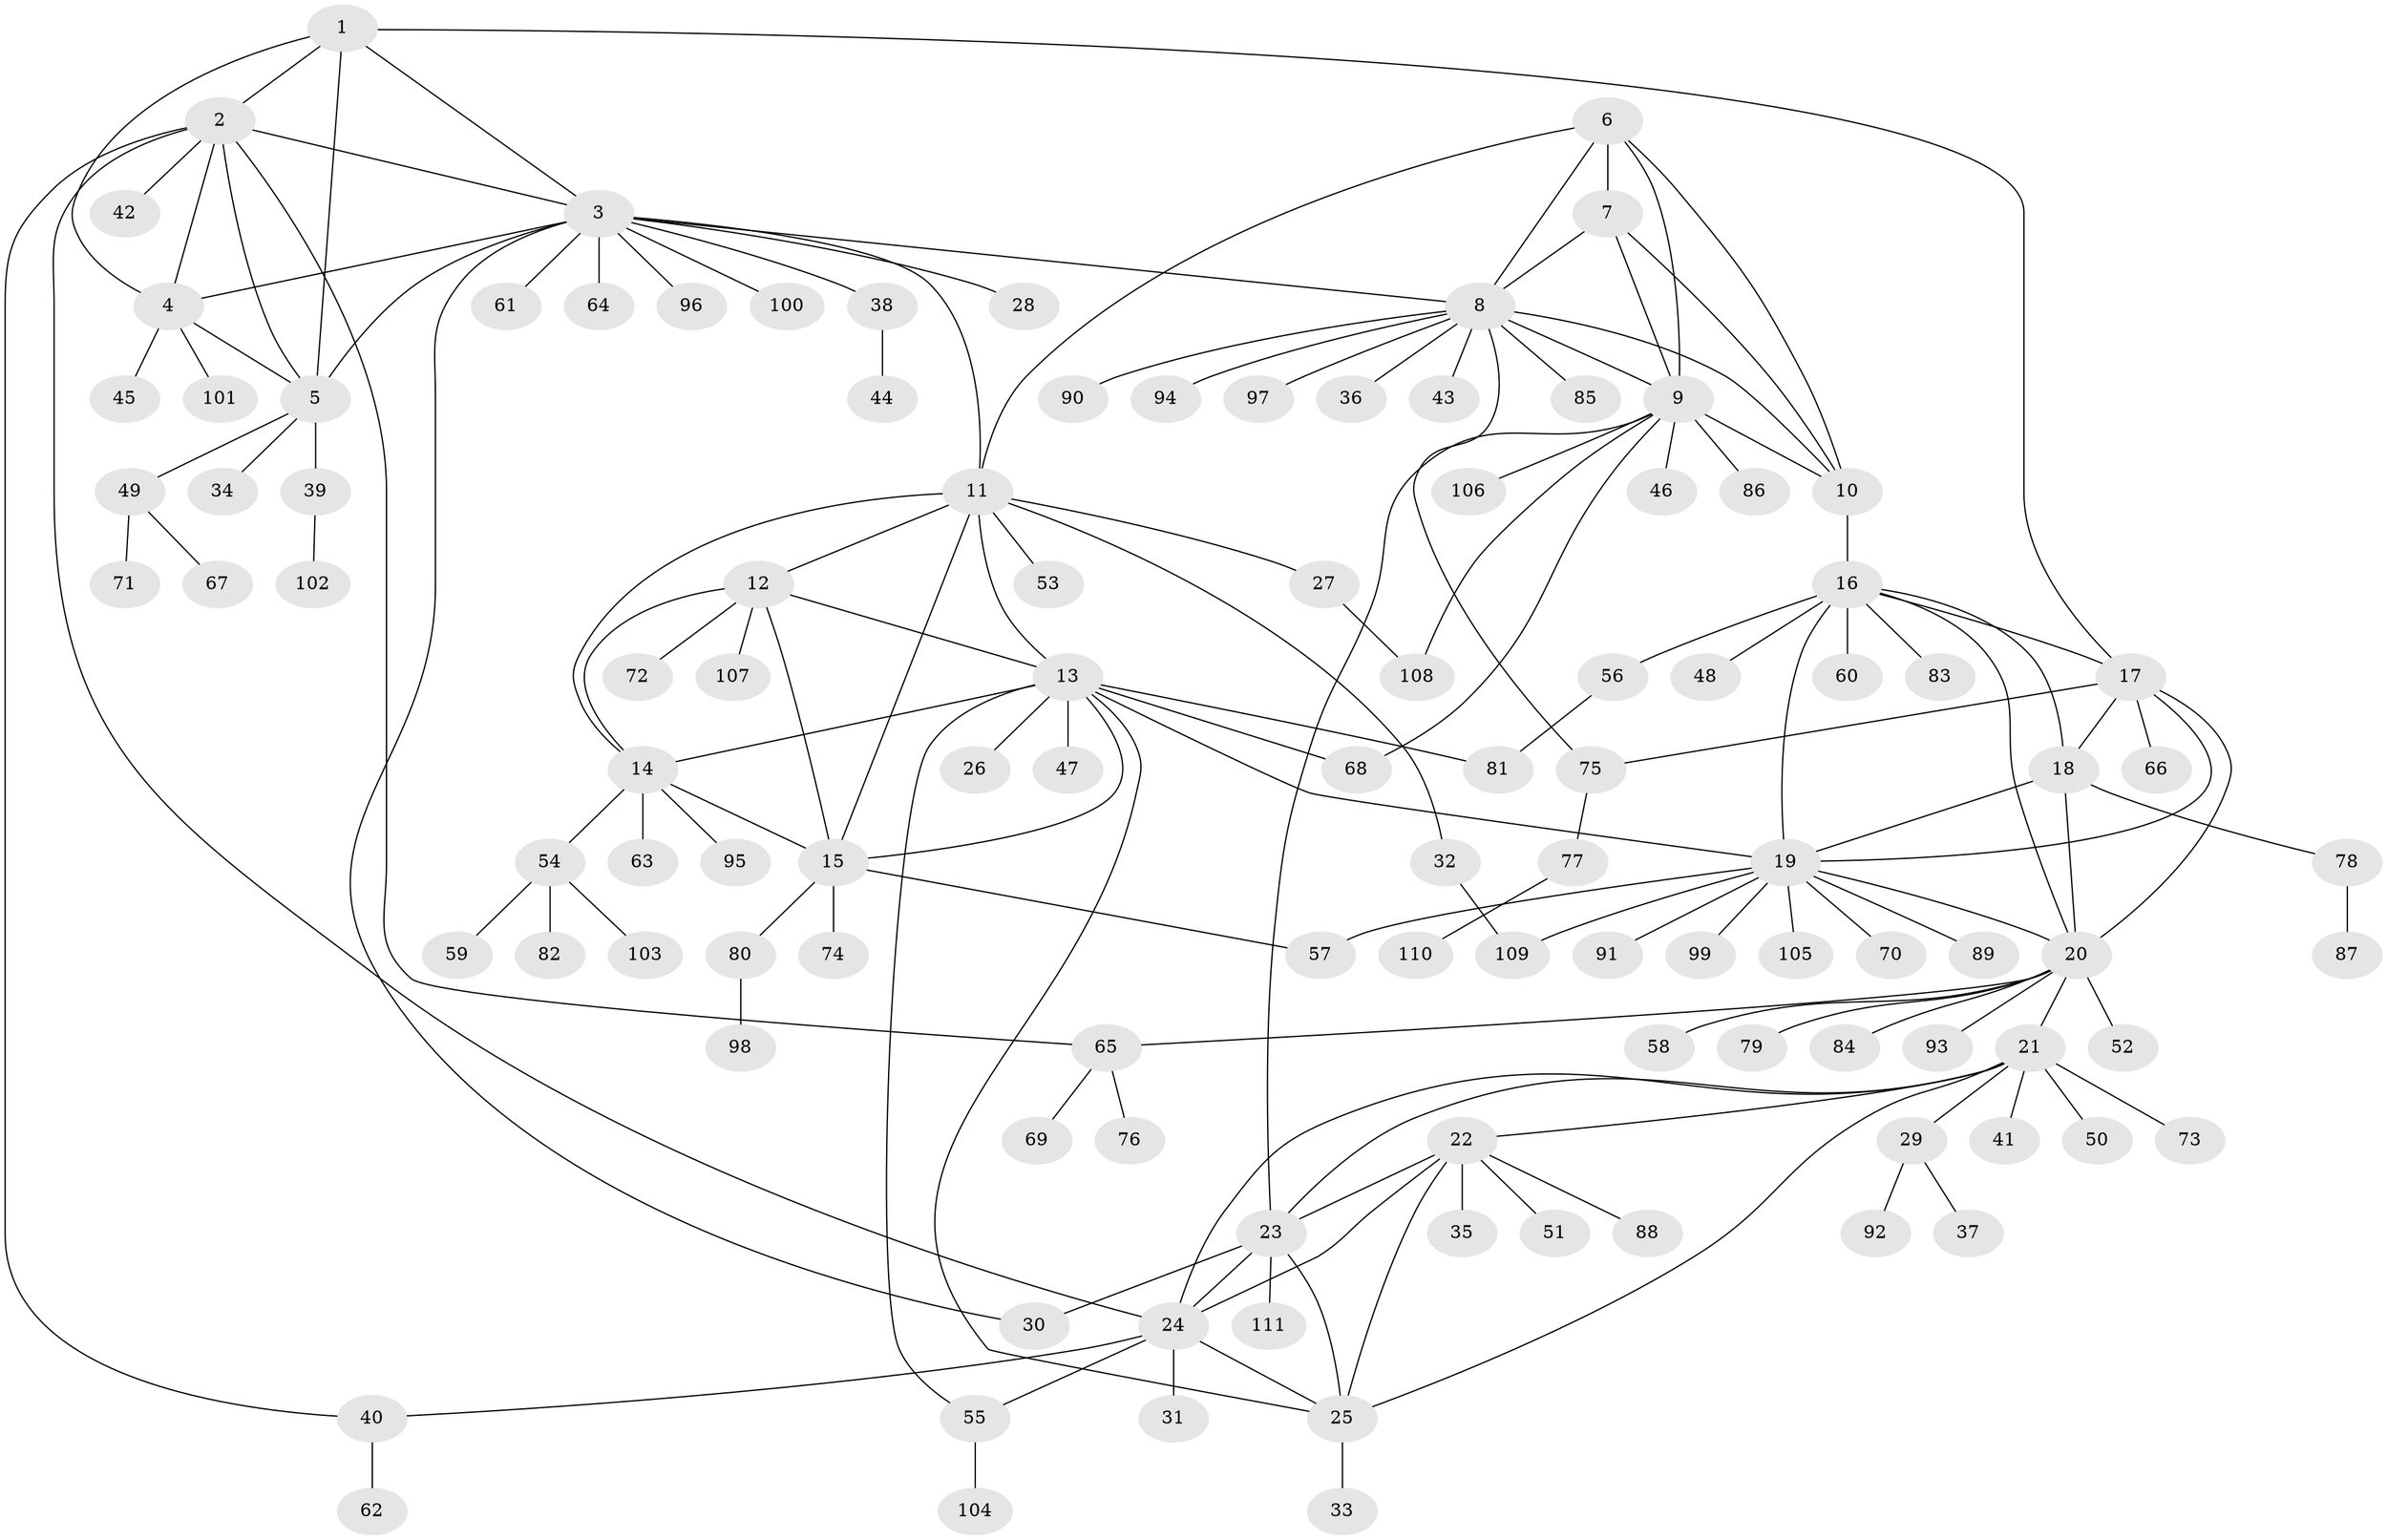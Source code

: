 // Generated by graph-tools (version 1.1) at 2025/11/02/27/25 16:11:33]
// undirected, 111 vertices, 156 edges
graph export_dot {
graph [start="1"]
  node [color=gray90,style=filled];
  1;
  2;
  3;
  4;
  5;
  6;
  7;
  8;
  9;
  10;
  11;
  12;
  13;
  14;
  15;
  16;
  17;
  18;
  19;
  20;
  21;
  22;
  23;
  24;
  25;
  26;
  27;
  28;
  29;
  30;
  31;
  32;
  33;
  34;
  35;
  36;
  37;
  38;
  39;
  40;
  41;
  42;
  43;
  44;
  45;
  46;
  47;
  48;
  49;
  50;
  51;
  52;
  53;
  54;
  55;
  56;
  57;
  58;
  59;
  60;
  61;
  62;
  63;
  64;
  65;
  66;
  67;
  68;
  69;
  70;
  71;
  72;
  73;
  74;
  75;
  76;
  77;
  78;
  79;
  80;
  81;
  82;
  83;
  84;
  85;
  86;
  87;
  88;
  89;
  90;
  91;
  92;
  93;
  94;
  95;
  96;
  97;
  98;
  99;
  100;
  101;
  102;
  103;
  104;
  105;
  106;
  107;
  108;
  109;
  110;
  111;
  1 -- 2;
  1 -- 3;
  1 -- 4;
  1 -- 5;
  1 -- 17;
  2 -- 3;
  2 -- 4;
  2 -- 5;
  2 -- 24;
  2 -- 40;
  2 -- 42;
  2 -- 65;
  3 -- 4;
  3 -- 5;
  3 -- 8;
  3 -- 11;
  3 -- 28;
  3 -- 30;
  3 -- 38;
  3 -- 61;
  3 -- 64;
  3 -- 96;
  3 -- 100;
  4 -- 5;
  4 -- 45;
  4 -- 101;
  5 -- 34;
  5 -- 39;
  5 -- 49;
  6 -- 7;
  6 -- 8;
  6 -- 9;
  6 -- 10;
  6 -- 11;
  7 -- 8;
  7 -- 9;
  7 -- 10;
  8 -- 9;
  8 -- 10;
  8 -- 36;
  8 -- 43;
  8 -- 75;
  8 -- 85;
  8 -- 90;
  8 -- 94;
  8 -- 97;
  9 -- 10;
  9 -- 23;
  9 -- 46;
  9 -- 68;
  9 -- 86;
  9 -- 106;
  9 -- 108;
  10 -- 16;
  11 -- 12;
  11 -- 13;
  11 -- 14;
  11 -- 15;
  11 -- 27;
  11 -- 32;
  11 -- 53;
  12 -- 13;
  12 -- 14;
  12 -- 15;
  12 -- 72;
  12 -- 107;
  13 -- 14;
  13 -- 15;
  13 -- 19;
  13 -- 25;
  13 -- 26;
  13 -- 47;
  13 -- 55;
  13 -- 68;
  13 -- 81;
  14 -- 15;
  14 -- 54;
  14 -- 63;
  14 -- 95;
  15 -- 57;
  15 -- 74;
  15 -- 80;
  16 -- 17;
  16 -- 18;
  16 -- 19;
  16 -- 20;
  16 -- 48;
  16 -- 56;
  16 -- 60;
  16 -- 83;
  17 -- 18;
  17 -- 19;
  17 -- 20;
  17 -- 66;
  17 -- 75;
  18 -- 19;
  18 -- 20;
  18 -- 78;
  19 -- 20;
  19 -- 57;
  19 -- 70;
  19 -- 89;
  19 -- 91;
  19 -- 99;
  19 -- 105;
  19 -- 109;
  20 -- 21;
  20 -- 52;
  20 -- 58;
  20 -- 65;
  20 -- 79;
  20 -- 84;
  20 -- 93;
  21 -- 22;
  21 -- 23;
  21 -- 24;
  21 -- 25;
  21 -- 29;
  21 -- 41;
  21 -- 50;
  21 -- 73;
  22 -- 23;
  22 -- 24;
  22 -- 25;
  22 -- 35;
  22 -- 51;
  22 -- 88;
  23 -- 24;
  23 -- 25;
  23 -- 30;
  23 -- 111;
  24 -- 25;
  24 -- 31;
  24 -- 40;
  24 -- 55;
  25 -- 33;
  27 -- 108;
  29 -- 37;
  29 -- 92;
  32 -- 109;
  38 -- 44;
  39 -- 102;
  40 -- 62;
  49 -- 67;
  49 -- 71;
  54 -- 59;
  54 -- 82;
  54 -- 103;
  55 -- 104;
  56 -- 81;
  65 -- 69;
  65 -- 76;
  75 -- 77;
  77 -- 110;
  78 -- 87;
  80 -- 98;
}
